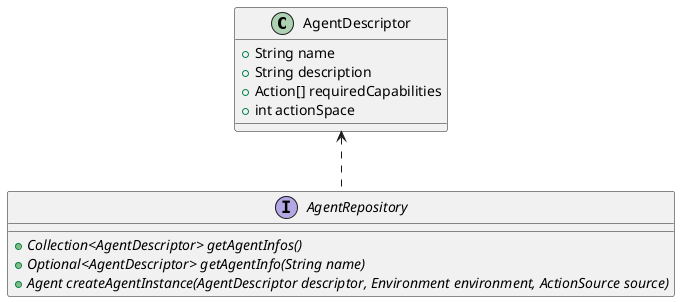 @startuml
'https://plantuml.com/class-diagram

class AgentDescriptor {
    +String name
    +String description
    +Action[] requiredCapabilities
    +int actionSpace
}

interface AgentRepository {
    +{abstract}Collection<AgentDescriptor> getAgentInfos()
    +{abstract}Optional<AgentDescriptor> getAgentInfo(String name)
    +{abstract}Agent createAgentInstance(AgentDescriptor descriptor, Environment environment, ActionSource source)
}

AgentDescriptor <.. AgentRepository

@enduml